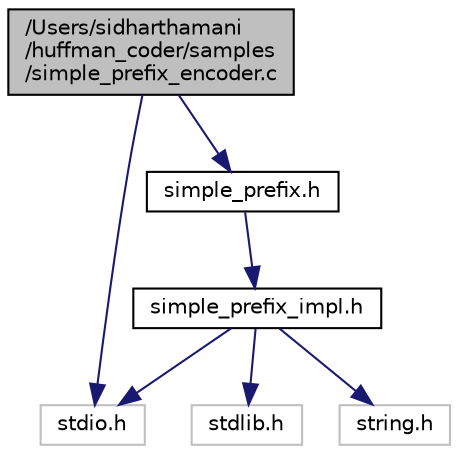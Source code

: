 digraph "/Users/sidharthamani/huffman_coder/samples/simple_prefix_encoder.c"
{
  edge [fontname="Helvetica",fontsize="10",labelfontname="Helvetica",labelfontsize="10"];
  node [fontname="Helvetica",fontsize="10",shape=record];
  Node1 [label="/Users/sidharthamani\l/huffman_coder/samples\l/simple_prefix_encoder.c",height=0.2,width=0.4,color="black", fillcolor="grey75", style="filled" fontcolor="black"];
  Node1 -> Node2 [color="midnightblue",fontsize="10",style="solid",fontname="Helvetica"];
  Node2 [label="simple_prefix.h",height=0.2,width=0.4,color="black", fillcolor="white", style="filled",URL="$simple__prefix_8h.html"];
  Node2 -> Node3 [color="midnightblue",fontsize="10",style="solid",fontname="Helvetica"];
  Node3 [label="simple_prefix_impl.h",height=0.2,width=0.4,color="black", fillcolor="white", style="filled",URL="$simple__prefix__impl_8h.html"];
  Node3 -> Node4 [color="midnightblue",fontsize="10",style="solid",fontname="Helvetica"];
  Node4 [label="stdio.h",height=0.2,width=0.4,color="grey75", fillcolor="white", style="filled"];
  Node3 -> Node5 [color="midnightblue",fontsize="10",style="solid",fontname="Helvetica"];
  Node5 [label="stdlib.h",height=0.2,width=0.4,color="grey75", fillcolor="white", style="filled"];
  Node3 -> Node6 [color="midnightblue",fontsize="10",style="solid",fontname="Helvetica"];
  Node6 [label="string.h",height=0.2,width=0.4,color="grey75", fillcolor="white", style="filled"];
  Node1 -> Node4 [color="midnightblue",fontsize="10",style="solid",fontname="Helvetica"];
}
